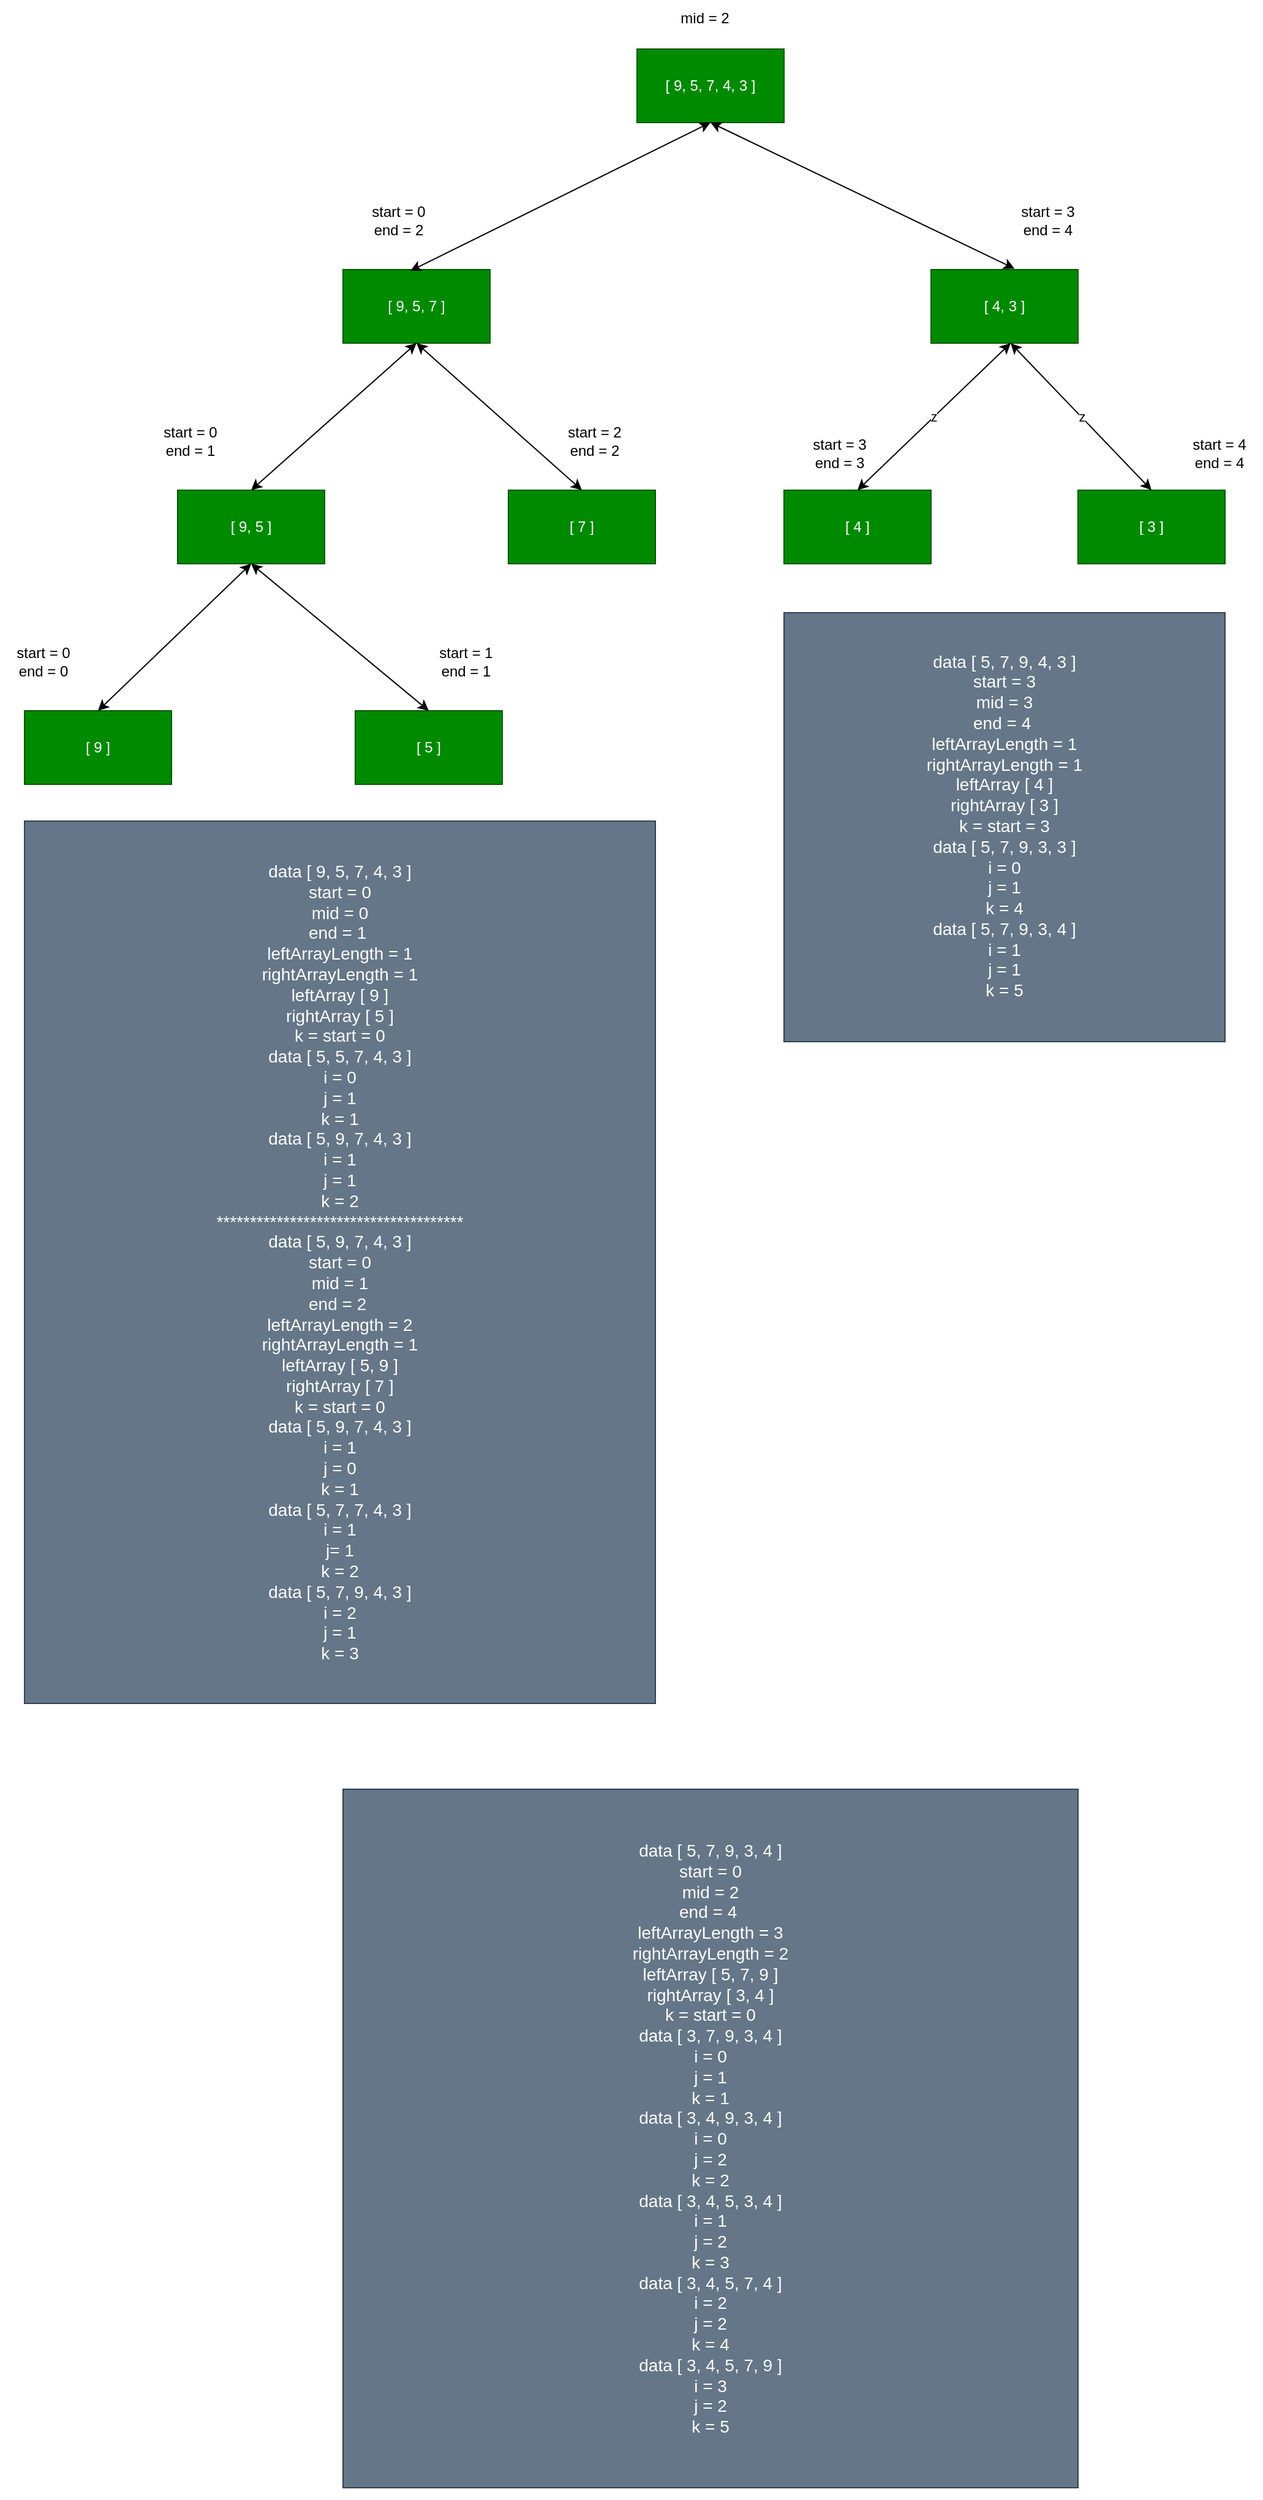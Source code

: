 <mxfile version="24.7.17">
  <diagram name="Page-1" id="KNELjYI_F3aLa4DnrNPS">
    <mxGraphModel dx="2044" dy="1798" grid="1" gridSize="10" guides="1" tooltips="1" connect="1" arrows="1" fold="1" page="1" pageScale="1" pageWidth="850" pageHeight="1100" math="0" shadow="0">
      <root>
        <mxCell id="0" />
        <mxCell id="1" parent="0" />
        <mxCell id="R3QvTlNtZ4_Dk6QJPWee-1" value="[ 9, 5, 7, 4, 3 ]" style="rounded=0;whiteSpace=wrap;html=1;fillColor=#008a00;fontColor=#ffffff;strokeColor=#005700;" vertex="1" parent="1">
          <mxGeometry x="400" y="20" width="120" height="60" as="geometry" />
        </mxCell>
        <mxCell id="R3QvTlNtZ4_Dk6QJPWee-2" value="[ 9, 5, 7 ]" style="rounded=0;whiteSpace=wrap;html=1;fillColor=#008a00;strokeColor=#005700;fontColor=#ffffff;" vertex="1" parent="1">
          <mxGeometry x="160" y="200" width="120" height="60" as="geometry" />
        </mxCell>
        <mxCell id="R3QvTlNtZ4_Dk6QJPWee-3" value="[ 4, 3 ]" style="rounded=0;whiteSpace=wrap;html=1;fillColor=#008a00;fontColor=#ffffff;strokeColor=#005700;" vertex="1" parent="1">
          <mxGeometry x="640" y="200" width="120" height="60" as="geometry" />
        </mxCell>
        <mxCell id="R3QvTlNtZ4_Dk6QJPWee-13" value="" style="endArrow=classic;startArrow=classic;html=1;rounded=0;entryX=0.5;entryY=1;entryDx=0;entryDy=0;" edge="1" parent="1" target="R3QvTlNtZ4_Dk6QJPWee-1">
          <mxGeometry width="50" height="50" relative="1" as="geometry">
            <mxPoint x="215" y="201" as="sourcePoint" />
            <mxPoint x="360" y="120" as="targetPoint" />
          </mxGeometry>
        </mxCell>
        <mxCell id="R3QvTlNtZ4_Dk6QJPWee-14" value="" style="endArrow=classic;startArrow=classic;html=1;rounded=0;exitX=0.568;exitY=-0.013;exitDx=0;exitDy=0;exitPerimeter=0;entryX=0.5;entryY=1;entryDx=0;entryDy=0;" edge="1" parent="1" source="R3QvTlNtZ4_Dk6QJPWee-3" target="R3QvTlNtZ4_Dk6QJPWee-1">
          <mxGeometry width="50" height="50" relative="1" as="geometry">
            <mxPoint x="540" y="230" as="sourcePoint" />
            <mxPoint x="420" y="80" as="targetPoint" />
          </mxGeometry>
        </mxCell>
        <mxCell id="R3QvTlNtZ4_Dk6QJPWee-15" value="mid = 2" style="text;html=1;align=center;verticalAlign=middle;resizable=0;points=[];autosize=1;strokeColor=none;fillColor=none;" vertex="1" parent="1">
          <mxGeometry x="425" y="-20" width="60" height="30" as="geometry" />
        </mxCell>
        <mxCell id="R3QvTlNtZ4_Dk6QJPWee-17" value="&lt;div&gt;start = 0&lt;/div&gt;end = 2" style="text;html=1;align=center;verticalAlign=middle;resizable=0;points=[];autosize=1;strokeColor=none;fillColor=none;" vertex="1" parent="1">
          <mxGeometry x="170" y="140" width="70" height="40" as="geometry" />
        </mxCell>
        <mxCell id="R3QvTlNtZ4_Dk6QJPWee-18" value="&lt;div&gt;&lt;div&gt;start = 3&lt;/div&gt;&lt;div&gt;&lt;span style=&quot;background-color: initial;&quot;&gt;end = 4&lt;/span&gt;&lt;/div&gt;&lt;/div&gt;" style="text;html=1;align=center;verticalAlign=middle;resizable=0;points=[];autosize=1;strokeColor=none;fillColor=none;" vertex="1" parent="1">
          <mxGeometry x="700" y="140" width="70" height="40" as="geometry" />
        </mxCell>
        <mxCell id="R3QvTlNtZ4_Dk6QJPWee-19" value="[ 9, 5 ]" style="rounded=0;whiteSpace=wrap;html=1;fillColor=#008a00;strokeColor=#005700;fontColor=#ffffff;" vertex="1" parent="1">
          <mxGeometry x="25" y="380" width="120" height="60" as="geometry" />
        </mxCell>
        <mxCell id="R3QvTlNtZ4_Dk6QJPWee-20" value="[ 7 ]" style="rounded=0;whiteSpace=wrap;html=1;fillColor=#008a00;fontColor=#ffffff;strokeColor=#005700;" vertex="1" parent="1">
          <mxGeometry x="295" y="380" width="120" height="60" as="geometry" />
        </mxCell>
        <mxCell id="R3QvTlNtZ4_Dk6QJPWee-21" value="" style="endArrow=classic;startArrow=classic;html=1;rounded=0;exitX=0.5;exitY=0;exitDx=0;exitDy=0;entryX=0.5;entryY=1;entryDx=0;entryDy=0;" edge="1" parent="1" source="R3QvTlNtZ4_Dk6QJPWee-19" target="R3QvTlNtZ4_Dk6QJPWee-2">
          <mxGeometry width="50" height="50" relative="1" as="geometry">
            <mxPoint x="85" y="380" as="sourcePoint" />
            <mxPoint x="215" y="260" as="targetPoint" />
          </mxGeometry>
        </mxCell>
        <mxCell id="R3QvTlNtZ4_Dk6QJPWee-22" value="" style="endArrow=classic;startArrow=classic;html=1;rounded=0;entryX=0.5;entryY=1;entryDx=0;entryDy=0;exitX=0.5;exitY=0;exitDx=0;exitDy=0;" edge="1" parent="1" source="R3QvTlNtZ4_Dk6QJPWee-20" target="R3QvTlNtZ4_Dk6QJPWee-2">
          <mxGeometry width="50" height="50" relative="1" as="geometry">
            <mxPoint x="350" y="380" as="sourcePoint" />
            <mxPoint x="230" y="260" as="targetPoint" />
          </mxGeometry>
        </mxCell>
        <mxCell id="R3QvTlNtZ4_Dk6QJPWee-23" value="&lt;div&gt;start = 0&lt;/div&gt;end = 1" style="text;html=1;align=center;verticalAlign=middle;resizable=0;points=[];autosize=1;strokeColor=none;fillColor=none;" vertex="1" parent="1">
          <mxGeometry y="320" width="70" height="40" as="geometry" />
        </mxCell>
        <mxCell id="R3QvTlNtZ4_Dk6QJPWee-24" value="[ 9 ]" style="rounded=0;whiteSpace=wrap;html=1;fillColor=#008a00;strokeColor=#005700;fontColor=#ffffff;" vertex="1" parent="1">
          <mxGeometry x="-100" y="560" width="120" height="60" as="geometry" />
        </mxCell>
        <mxCell id="R3QvTlNtZ4_Dk6QJPWee-25" value="[ 5 ]" style="rounded=0;whiteSpace=wrap;html=1;fillColor=#008a00;strokeColor=#005700;fontColor=#ffffff;" vertex="1" parent="1">
          <mxGeometry x="170" y="560" width="120" height="60" as="geometry" />
        </mxCell>
        <mxCell id="R3QvTlNtZ4_Dk6QJPWee-26" value="" style="endArrow=classic;startArrow=classic;html=1;rounded=0;exitX=0.5;exitY=0;exitDx=0;exitDy=0;entryX=0.5;entryY=1;entryDx=0;entryDy=0;" edge="1" parent="1" source="R3QvTlNtZ4_Dk6QJPWee-24" target="R3QvTlNtZ4_Dk6QJPWee-19">
          <mxGeometry width="50" height="50" relative="1" as="geometry">
            <mxPoint x="-30" y="550" as="sourcePoint" />
            <mxPoint x="90" y="440" as="targetPoint" />
          </mxGeometry>
        </mxCell>
        <mxCell id="R3QvTlNtZ4_Dk6QJPWee-27" value="" style="endArrow=classic;startArrow=classic;html=1;rounded=0;entryX=0.5;entryY=1;entryDx=0;entryDy=0;exitX=0.5;exitY=0;exitDx=0;exitDy=0;" edge="1" parent="1" source="R3QvTlNtZ4_Dk6QJPWee-25" target="R3QvTlNtZ4_Dk6QJPWee-19">
          <mxGeometry width="50" height="50" relative="1" as="geometry">
            <mxPoint x="210" y="560" as="sourcePoint" />
            <mxPoint x="90" y="440" as="targetPoint" />
          </mxGeometry>
        </mxCell>
        <mxCell id="R3QvTlNtZ4_Dk6QJPWee-29" value="&lt;div&gt;start = 0&lt;/div&gt;end = 0" style="text;html=1;align=center;verticalAlign=middle;resizable=0;points=[];autosize=1;strokeColor=none;fillColor=none;" vertex="1" parent="1">
          <mxGeometry x="-120" y="500" width="70" height="40" as="geometry" />
        </mxCell>
        <mxCell id="R3QvTlNtZ4_Dk6QJPWee-30" value="&lt;div&gt;start = 1&lt;/div&gt;end = 1" style="text;html=1;align=center;verticalAlign=middle;resizable=0;points=[];autosize=1;strokeColor=none;fillColor=none;" vertex="1" parent="1">
          <mxGeometry x="225" y="500" width="70" height="40" as="geometry" />
        </mxCell>
        <mxCell id="R3QvTlNtZ4_Dk6QJPWee-37" value="&lt;div style=&quot;font-size: 14px;&quot;&gt;&lt;span style=&quot;background-color: initial;&quot;&gt;&lt;font style=&quot;font-size: 14px;&quot;&gt;&lt;br&gt;&lt;/font&gt;&lt;/span&gt;&lt;/div&gt;&lt;div style=&quot;font-size: 14px;&quot;&gt;&lt;span style=&quot;background-color: initial;&quot;&gt;&lt;font style=&quot;font-size: 14px;&quot;&gt;&lt;br&gt;&lt;/font&gt;&lt;/span&gt;&lt;/div&gt;&lt;div style=&quot;font-size: 14px;&quot;&gt;&lt;span style=&quot;background-color: initial;&quot;&gt;&lt;font style=&quot;font-size: 14px;&quot;&gt;data [ 9, 5, 7, 4, 3 ]&lt;/font&gt;&lt;/span&gt;&lt;/div&gt;&lt;div style=&quot;font-size: 14px;&quot;&gt;&lt;font style=&quot;font-size: 14px;&quot;&gt;start = 0&lt;/font&gt;&lt;/div&gt;&lt;div style=&quot;font-size: 14px;&quot;&gt;&lt;font style=&quot;font-size: 14px;&quot;&gt;mid = 0&lt;/font&gt;&lt;/div&gt;&lt;div style=&quot;font-size: 14px;&quot;&gt;&lt;font style=&quot;font-size: 14px;&quot;&gt;end = 1&amp;nbsp;&lt;br&gt;&lt;/font&gt;&lt;/div&gt;&lt;div style=&quot;font-size: 14px;&quot;&gt;&lt;font style=&quot;font-size: 14px;&quot;&gt;leftArrayLength = 1&lt;/font&gt;&lt;/div&gt;&lt;div style=&quot;font-size: 14px;&quot;&gt;&lt;font style=&quot;font-size: 14px;&quot;&gt;&lt;font style=&quot;font-size: 14px;&quot;&gt;rightArrayLength = 1&lt;/font&gt;&lt;br&gt;&lt;/font&gt;&lt;/div&gt;&lt;div style=&quot;font-size: 14px;&quot;&gt;&lt;font style=&quot;font-size: 14px;&quot;&gt;&lt;font style=&quot;font-size: 14px;&quot;&gt;leftArray [&amp;nbsp;&lt;/font&gt;&lt;span style=&quot;background-color: initial;&quot;&gt;9&amp;nbsp;&lt;/span&gt;&lt;span style=&quot;background-color: initial;&quot;&gt;]&lt;/span&gt;&lt;/font&gt;&lt;/div&gt;&lt;div style=&quot;font-size: 14px;&quot;&gt;&lt;font style=&quot;font-size: 14px;&quot;&gt;&lt;span style=&quot;background-color: initial;&quot;&gt;right&lt;/span&gt;Array [ 5&amp;nbsp;&lt;span style=&quot;background-color: initial;&quot;&gt;]&lt;/span&gt;&lt;span style=&quot;background-color: initial;&quot;&gt;&lt;br&gt;&lt;/span&gt;&lt;/font&gt;&lt;/div&gt;&lt;div style=&quot;font-size: 14px;&quot;&gt;&lt;font style=&quot;font-size: 14px;&quot;&gt;&lt;span style=&quot;background-color: initial;&quot;&gt;k =&amp;nbsp;&lt;/span&gt;&lt;span style=&quot;background-color: initial;&quot;&gt;start = 0&lt;/span&gt;&lt;/font&gt;&lt;/div&gt;&lt;div style=&quot;font-size: 14px;&quot;&gt;&lt;div style=&quot;&quot;&gt;&lt;span style=&quot;background-color: initial;&quot;&gt;&lt;font style=&quot;font-size: 14px;&quot;&gt;data [ 5, 5, 7, 4, 3 ]&lt;/font&gt;&lt;/span&gt;&lt;/div&gt;&lt;div style=&quot;&quot;&gt;i = 0&lt;span style=&quot;background-color: initial;&quot;&gt;&lt;font style=&quot;font-size: 14px;&quot;&gt;&lt;br&gt;&lt;/font&gt;&lt;/span&gt;&lt;/div&gt;&lt;div style=&quot;&quot;&gt;&lt;font style=&quot;font-size: 14px;&quot;&gt;j = 1&lt;/font&gt;&lt;/div&gt;&lt;div style=&quot;&quot;&gt;&lt;font style=&quot;font-size: 14px;&quot;&gt;k = 1&lt;/font&gt;&lt;/div&gt;&lt;div style=&quot;&quot;&gt;&lt;div style=&quot;&quot;&gt;&lt;span style=&quot;background-color: initial;&quot;&gt;&lt;font style=&quot;font-size: 14px;&quot;&gt;data [ 5, 9, 7, 4, 3 ]&lt;/font&gt;&lt;/span&gt;&lt;/div&gt;&lt;div style=&quot;&quot;&gt;&lt;div style=&quot;&quot;&gt;&lt;font style=&quot;font-size: 14px;&quot;&gt;i = 1&lt;/font&gt;&lt;/div&gt;&lt;div style=&quot;&quot;&gt;&lt;font style=&quot;font-size: 14px;&quot;&gt;j = 1&lt;br&gt;&lt;/font&gt;&lt;/div&gt;&lt;div style=&quot;&quot;&gt;&lt;font style=&quot;font-size: 14px;&quot;&gt;k = 2&lt;/font&gt;&lt;/div&gt;&lt;div style=&quot;&quot;&gt;&lt;font style=&quot;font-size: 14px;&quot;&gt;*************************************&lt;/font&gt;&lt;/div&gt;&lt;div style=&quot;&quot;&gt;&lt;font style=&quot;font-size: 14px;&quot;&gt;&lt;div style=&quot;&quot;&gt;&lt;font style=&quot;font-size: 14px;&quot;&gt;data [ 5, 9, 7, 4, 3 ]&lt;br&gt;&lt;/font&gt;&lt;/div&gt;&lt;div style=&quot;&quot;&gt;&lt;font style=&quot;font-size: 14px;&quot;&gt;start = 0&lt;/font&gt;&lt;/div&gt;&lt;div style=&quot;&quot;&gt;&lt;font style=&quot;font-size: 14px;&quot;&gt;mid = 1&lt;/font&gt;&lt;/div&gt;&lt;div style=&quot;&quot;&gt;&lt;font style=&quot;font-size: 14px;&quot;&gt;end = 2&amp;nbsp;&lt;/font&gt;&lt;/div&gt;&lt;div&gt;&lt;div&gt;leftArrayLength = 2&lt;/div&gt;&lt;div&gt;rightArrayLength = 1&lt;/div&gt;&lt;/div&gt;&lt;div&gt;&lt;div&gt;leftArray [&amp;nbsp;&lt;span style=&quot;background-color: initial;&quot;&gt;5, 9&amp;nbsp;&lt;/span&gt;&lt;span style=&quot;background-color: initial;&quot;&gt;]&lt;/span&gt;&lt;/div&gt;&lt;div&gt;&lt;span style=&quot;background-color: initial;&quot;&gt;right&lt;/span&gt;Array [ 7 ]&lt;span style=&quot;background-color: initial;&quot;&gt;&lt;br&gt;&lt;/span&gt;&lt;/div&gt;&lt;/div&gt;&lt;div&gt;&lt;div&gt;&lt;span style=&quot;background-color: initial;&quot;&gt;k =&amp;nbsp;&lt;/span&gt;&lt;span style=&quot;background-color: initial;&quot;&gt;start = 0&lt;/span&gt;&lt;/div&gt;&lt;div&gt;&lt;span style=&quot;background-color: initial;&quot;&gt;data [ 5, 9, 7, 4, 3 ]&lt;/span&gt;&lt;/div&gt;&lt;/div&gt;&lt;div&gt;&lt;div&gt;i = 1&lt;/div&gt;&lt;div&gt;j = 0&lt;br&gt;&lt;/div&gt;&lt;div&gt;k = 1&lt;/div&gt;&lt;/div&gt;&lt;div&gt;&lt;div&gt;&lt;span style=&quot;background-color: initial;&quot;&gt;data [ 5, 7, 7, 4, 3 ]&lt;/span&gt;&lt;/div&gt;&lt;div&gt;&lt;div&gt;i = 1&lt;/div&gt;&lt;div&gt;j= 1&lt;/div&gt;&lt;div&gt;k = 2&lt;/div&gt;&lt;/div&gt;&lt;div&gt;data [ 5, 7, 9, 4, 3 ]&lt;br&gt;&lt;/div&gt;&lt;div&gt;&lt;div&gt;i = 2&lt;/div&gt;&lt;div&gt;j = 1&lt;br&gt;&lt;/div&gt;&lt;div&gt;k = 3&lt;/div&gt;&lt;/div&gt;&lt;div&gt;&lt;br&gt;&lt;/div&gt;&lt;div&gt;&lt;/div&gt;&lt;/div&gt;&lt;div&gt;&lt;span style=&quot;background-color: initial;&quot;&gt;&lt;br&gt;&lt;/span&gt;&lt;/div&gt;&lt;/font&gt;&lt;/div&gt;&lt;/div&gt;&lt;/div&gt;&lt;/div&gt;" style="whiteSpace=wrap;html=1;fillColor=#647687;strokeColor=#314354;fontColor=#ffffff;" vertex="1" parent="1">
          <mxGeometry x="-100" y="650" width="515" height="720" as="geometry" />
        </mxCell>
        <mxCell id="R3QvTlNtZ4_Dk6QJPWee-43" value="&lt;div style=&quot;&quot;&gt;&lt;div style=&quot;&quot;&gt;&lt;span style=&quot;background-color: initial; font-size: 14px;&quot;&gt;&lt;br&gt;&lt;/span&gt;&lt;/div&gt;&lt;div style=&quot;&quot;&gt;&lt;br&gt;&lt;/div&gt;&lt;div style=&quot;&quot;&gt;&lt;span style=&quot;background-color: initial; font-size: 14px;&quot;&gt;data [ 5, 7, 9, 4, 3 ]&lt;/span&gt;&lt;/div&gt;&lt;span style=&quot;font-size: 14px; background-color: initial;&quot;&gt;&lt;div style=&quot;&quot;&gt;&lt;span style=&quot;background-color: initial;&quot;&gt;start = 3&lt;/span&gt;&lt;/div&gt;&lt;/span&gt;&lt;span style=&quot;font-size: 14px; background-color: initial;&quot;&gt;&lt;div style=&quot;&quot;&gt;&lt;span style=&quot;background-color: initial;&quot;&gt;mid = 3&lt;/span&gt;&lt;/div&gt;&lt;/span&gt;&lt;span style=&quot;font-size: 14px; background-color: initial;&quot;&gt;&lt;div style=&quot;&quot;&gt;&lt;span style=&quot;background-color: initial;&quot;&gt;end = 4&amp;nbsp;&lt;/span&gt;&lt;/div&gt;&lt;/span&gt;&lt;span style=&quot;font-size: 14px; background-color: initial;&quot;&gt;&lt;div style=&quot;&quot;&gt;&lt;span style=&quot;background-color: initial;&quot;&gt;leftArrayLength = 1&lt;/span&gt;&lt;/div&gt;&lt;/span&gt;&lt;span style=&quot;font-size: 14px; background-color: initial;&quot;&gt;&lt;div style=&quot;&quot;&gt;&lt;span style=&quot;background-color: initial;&quot;&gt;rightArrayLength = 1&lt;/span&gt;&lt;/div&gt;&lt;/span&gt;&lt;font style=&quot;font-size: 14px; background-color: initial;&quot;&gt;&lt;div style=&quot;&quot;&gt;&lt;font style=&quot;background-color: initial;&quot;&gt;leftArray [ 4&lt;/font&gt;&lt;span style=&quot;background-color: initial;&quot;&gt;&amp;nbsp;&lt;/span&gt;&lt;span style=&quot;background-color: initial;&quot;&gt;]&lt;/span&gt;&lt;/div&gt;&lt;/font&gt;&lt;span style=&quot;font-size: 14px; background-color: initial;&quot;&gt;&lt;div style=&quot;&quot;&gt;&lt;span style=&quot;background-color: initial;&quot;&gt;right&lt;/span&gt;&lt;span style=&quot;background-color: initial;&quot;&gt;Array [ 3&amp;nbsp;&lt;/span&gt;&lt;span style=&quot;background-color: initial;&quot;&gt;]&lt;/span&gt;&lt;/div&gt;&lt;/span&gt;&lt;span style=&quot;font-size: 14px; background-color: initial;&quot;&gt;&lt;div style=&quot;&quot;&gt;&lt;span style=&quot;background-color: initial;&quot;&gt;k =&amp;nbsp;&lt;/span&gt;&lt;span style=&quot;background-color: initial;&quot;&gt;start = 3&lt;/span&gt;&lt;/div&gt;&lt;/span&gt;&lt;span style=&quot;font-size: 14px; background-color: initial;&quot;&gt;&lt;div style=&quot;&quot;&gt;&lt;span style=&quot;background-color: initial;&quot;&gt;data [&amp;nbsp;&lt;/span&gt;&lt;span style=&quot;background-color: initial;&quot;&gt;5&lt;/span&gt;&lt;span style=&quot;background-color: initial;&quot;&gt;, 7, 9, 3, 3 ]&lt;/span&gt;&lt;/div&gt;&lt;/span&gt;&lt;span style=&quot;font-size: 14px; background-color: initial;&quot;&gt;&lt;div style=&quot;&quot;&gt;&lt;span style=&quot;background-color: initial;&quot;&gt;i = 0&lt;/span&gt;&lt;/div&gt;&lt;/span&gt;&lt;span style=&quot;font-size: 14px; background-color: initial;&quot;&gt;&lt;div style=&quot;&quot;&gt;&lt;span style=&quot;background-color: initial;&quot;&gt;j = 1&lt;/span&gt;&lt;/div&gt;&lt;/span&gt;&lt;span style=&quot;font-size: 14px; background-color: initial;&quot;&gt;&lt;div style=&quot;&quot;&gt;&lt;span style=&quot;background-color: initial;&quot;&gt;k = 4&lt;/span&gt;&lt;/div&gt;&lt;/span&gt;&lt;span style=&quot;font-size: 14px; background-color: initial;&quot;&gt;&lt;div style=&quot;&quot;&gt;&lt;span style=&quot;background-color: initial;&quot;&gt;data [&amp;nbsp;&lt;/span&gt;&lt;span style=&quot;background-color: initial;&quot;&gt;5&lt;/span&gt;&lt;span style=&quot;background-color: initial;&quot;&gt;, 7, 9&lt;/span&gt;&lt;span style=&quot;background-color: initial;&quot;&gt;, 3, 4 ]&lt;/span&gt;&lt;/div&gt;&lt;/span&gt;&lt;span style=&quot;font-size: 14px; background-color: initial;&quot;&gt;&lt;div style=&quot;&quot;&gt;&lt;span style=&quot;background-color: initial;&quot;&gt;i = 1&lt;/span&gt;&lt;/div&gt;&lt;/span&gt;&lt;span style=&quot;font-size: 14px; background-color: initial;&quot;&gt;&lt;div style=&quot;&quot;&gt;&lt;span style=&quot;background-color: initial;&quot;&gt;j = 1&lt;/span&gt;&lt;/div&gt;&lt;/span&gt;&lt;span style=&quot;font-size: 14px; background-color: initial;&quot;&gt;&lt;div style=&quot;&quot;&gt;&lt;span style=&quot;background-color: initial;&quot;&gt;k = 5&lt;/span&gt;&lt;/div&gt;&lt;/span&gt;&lt;span style=&quot;font-size: 14px;&quot;&gt;&lt;br&gt;&lt;/span&gt;&lt;/div&gt;&lt;div style=&quot;font-size: 14px;&quot;&gt;&lt;div style=&quot;&quot;&gt;&lt;div style=&quot;&quot;&gt;&lt;div style=&quot;&quot;&gt;&lt;font style=&quot;font-size: 14px;&quot;&gt;&lt;div&gt;&lt;div&gt;&lt;/div&gt;&lt;/div&gt;&lt;div&gt;&lt;span style=&quot;background-color: initial;&quot;&gt;&lt;br&gt;&lt;/span&gt;&lt;/div&gt;&lt;/font&gt;&lt;/div&gt;&lt;/div&gt;&lt;/div&gt;&lt;/div&gt;" style="whiteSpace=wrap;html=1;fillColor=#647687;strokeColor=#314354;fontColor=#ffffff;" vertex="1" parent="1">
          <mxGeometry x="520" y="480" width="360" height="350" as="geometry" />
        </mxCell>
        <mxCell id="R3QvTlNtZ4_Dk6QJPWee-45" value="[ 4 ]" style="rounded=0;whiteSpace=wrap;html=1;fillColor=#008a00;strokeColor=#005700;fontColor=#ffffff;" vertex="1" parent="1">
          <mxGeometry x="520" y="380" width="120" height="60" as="geometry" />
        </mxCell>
        <mxCell id="R3QvTlNtZ4_Dk6QJPWee-46" value="[ 3 ]" style="rounded=0;whiteSpace=wrap;html=1;fillColor=#008a00;strokeColor=#005700;fontColor=#ffffff;" vertex="1" parent="1">
          <mxGeometry x="760" y="380" width="120" height="60" as="geometry" />
        </mxCell>
        <mxCell id="R3QvTlNtZ4_Dk6QJPWee-47" value="z" style="endArrow=classic;startArrow=classic;html=1;rounded=0;exitX=0.5;exitY=0;exitDx=0;exitDy=0;entryX=0.5;entryY=1;entryDx=0;entryDy=0;" edge="1" parent="1">
          <mxGeometry width="50" height="50" relative="1" as="geometry">
            <mxPoint x="580" y="380" as="sourcePoint" />
            <mxPoint x="705" y="260" as="targetPoint" />
          </mxGeometry>
        </mxCell>
        <mxCell id="R3QvTlNtZ4_Dk6QJPWee-48" value="z" style="endArrow=classic;startArrow=classic;html=1;rounded=0;entryX=0.5;entryY=1;entryDx=0;entryDy=0;exitX=0.5;exitY=0;exitDx=0;exitDy=0;" edge="1" parent="1" source="R3QvTlNtZ4_Dk6QJPWee-46">
          <mxGeometry width="50" height="50" relative="1" as="geometry">
            <mxPoint x="850" y="380" as="sourcePoint" />
            <mxPoint x="705" y="260" as="targetPoint" />
          </mxGeometry>
        </mxCell>
        <mxCell id="R3QvTlNtZ4_Dk6QJPWee-52" value="&lt;div&gt;start = 2&lt;/div&gt;end = 2" style="text;html=1;align=center;verticalAlign=middle;resizable=0;points=[];autosize=1;strokeColor=none;fillColor=none;" vertex="1" parent="1">
          <mxGeometry x="330" y="320" width="70" height="40" as="geometry" />
        </mxCell>
        <mxCell id="R3QvTlNtZ4_Dk6QJPWee-53" value="&lt;div&gt;start = 3&lt;/div&gt;end = 3" style="text;html=1;align=center;verticalAlign=middle;resizable=0;points=[];autosize=1;strokeColor=none;fillColor=none;" vertex="1" parent="1">
          <mxGeometry x="530" y="330" width="70" height="40" as="geometry" />
        </mxCell>
        <mxCell id="R3QvTlNtZ4_Dk6QJPWee-54" value="&lt;div&gt;start = 4&lt;/div&gt;end = 4" style="text;html=1;align=center;verticalAlign=middle;resizable=0;points=[];autosize=1;strokeColor=none;fillColor=none;" vertex="1" parent="1">
          <mxGeometry x="840" y="330" width="70" height="40" as="geometry" />
        </mxCell>
        <mxCell id="R3QvTlNtZ4_Dk6QJPWee-55" value="&lt;div style=&quot;font-size: 14px;&quot;&gt;&lt;span style=&quot;background-color: initial;&quot;&gt;&lt;br&gt;&lt;/span&gt;&lt;/div&gt;&lt;div style=&quot;font-size: 14px;&quot;&gt;&lt;span style=&quot;background-color: initial;&quot;&gt;&lt;br&gt;&lt;/span&gt;&lt;/div&gt;&lt;div style=&quot;font-size: 14px;&quot;&gt;&lt;span style=&quot;background-color: initial;&quot;&gt;&lt;br&gt;&lt;/span&gt;&lt;/div&gt;&lt;div style=&quot;font-size: 14px;&quot;&gt;&lt;span style=&quot;background-color: initial;&quot;&gt;data [ 5&lt;/span&gt;&lt;span style=&quot;background-color: initial;&quot;&gt;, 7, 9&lt;/span&gt;&lt;span style=&quot;background-color: initial;&quot;&gt;, 3, 4 ]&lt;/span&gt;&lt;br&gt;&lt;/div&gt;&lt;div style=&quot;font-size: 14px;&quot;&gt;&lt;div style=&quot;&quot;&gt;&lt;div style=&quot;&quot;&gt;&lt;div style=&quot;&quot;&gt;&lt;font style=&quot;font-size: 14px;&quot;&gt;&lt;div style=&quot;&quot;&gt;&lt;font style=&quot;font-size: 14px;&quot;&gt;start = 0&lt;/font&gt;&lt;/div&gt;&lt;div style=&quot;&quot;&gt;&lt;font style=&quot;font-size: 14px;&quot;&gt;mid = 2&lt;/font&gt;&lt;/div&gt;&lt;div style=&quot;&quot;&gt;&lt;font style=&quot;font-size: 14px;&quot;&gt;end = 4&amp;nbsp;&lt;/font&gt;&lt;/div&gt;&lt;div&gt;&lt;div&gt;leftArrayLength = 3&lt;/div&gt;&lt;div&gt;rightArrayLength = 2&lt;/div&gt;&lt;/div&gt;&lt;div&gt;&lt;div&gt;leftArray [ 5&lt;span style=&quot;background-color: initial;&quot;&gt;, 7, 9&lt;/span&gt;&lt;span style=&quot;background-color: initial;&quot;&gt;&amp;nbsp;&lt;/span&gt;&lt;span style=&quot;background-color: initial;&quot;&gt;]&lt;/span&gt;&lt;/div&gt;&lt;div&gt;&lt;span style=&quot;background-color: initial;&quot;&gt;right&lt;/span&gt;Array [ 3, 4 ]&lt;span style=&quot;background-color: initial;&quot;&gt;&lt;br&gt;&lt;/span&gt;&lt;/div&gt;&lt;/div&gt;&lt;div&gt;&lt;div&gt;&lt;span style=&quot;background-color: initial;&quot;&gt;k =&amp;nbsp;&lt;/span&gt;&lt;span style=&quot;background-color: initial;&quot;&gt;start = 0&lt;/span&gt;&lt;/div&gt;&lt;div&gt;&lt;span style=&quot;background-color: initial;&quot;&gt;data [ 3, 7, 9,&amp;nbsp;&lt;/span&gt;3&lt;span style=&quot;background-color: initial;&quot;&gt;, 4 ]&lt;/span&gt;&lt;/div&gt;&lt;/div&gt;&lt;div&gt;&lt;div&gt;i = 0&lt;/div&gt;&lt;div&gt;j = 1&lt;br&gt;&lt;/div&gt;&lt;div&gt;k = 1&lt;/div&gt;&lt;/div&gt;&lt;div&gt;&lt;div&gt;&lt;span style=&quot;background-color: initial;&quot;&gt;data [ 3, 4, 9, 3, 4 ]&lt;/span&gt;&lt;/div&gt;&lt;div&gt;&lt;div&gt;i = 0&lt;/div&gt;&lt;div&gt;j = 2&lt;/div&gt;&lt;div&gt;k = 2&lt;/div&gt;&lt;/div&gt;&lt;div&gt;data [ 3, 4, 5, 3, 4 ]&lt;br&gt;&lt;/div&gt;&lt;div&gt;&lt;div&gt;i = 1&lt;/div&gt;&lt;div&gt;j = 2&lt;br&gt;&lt;/div&gt;&lt;div&gt;k = 3&lt;/div&gt;&lt;/div&gt;&lt;div&gt;&lt;div&gt;data [ 3, 4, 5, 7, 4 ]&lt;br&gt;&lt;/div&gt;&lt;div&gt;&lt;div&gt;i = 2&lt;/div&gt;&lt;div&gt;j = 2&lt;br&gt;&lt;/div&gt;&lt;div&gt;k = 4&lt;/div&gt;&lt;/div&gt;&lt;/div&gt;&lt;div&gt;&lt;div&gt;data [ 3, 4, 5, 7, 9 ]&lt;br&gt;&lt;/div&gt;&lt;div&gt;&lt;div&gt;i = 3&lt;/div&gt;&lt;div&gt;j = 2&lt;br&gt;&lt;/div&gt;&lt;div&gt;k = 5&lt;/div&gt;&lt;/div&gt;&lt;/div&gt;&lt;div&gt;&lt;br&gt;&lt;/div&gt;&lt;div&gt;&lt;br&gt;&lt;/div&gt;&lt;div&gt;&lt;/div&gt;&lt;/div&gt;&lt;div&gt;&lt;span style=&quot;background-color: initial;&quot;&gt;&lt;br&gt;&lt;/span&gt;&lt;/div&gt;&lt;/font&gt;&lt;/div&gt;&lt;/div&gt;&lt;/div&gt;&lt;/div&gt;" style="whiteSpace=wrap;html=1;fillColor=#647687;strokeColor=#314354;fontColor=#ffffff;" vertex="1" parent="1">
          <mxGeometry x="160" y="1440" width="600" height="570" as="geometry" />
        </mxCell>
      </root>
    </mxGraphModel>
  </diagram>
</mxfile>
